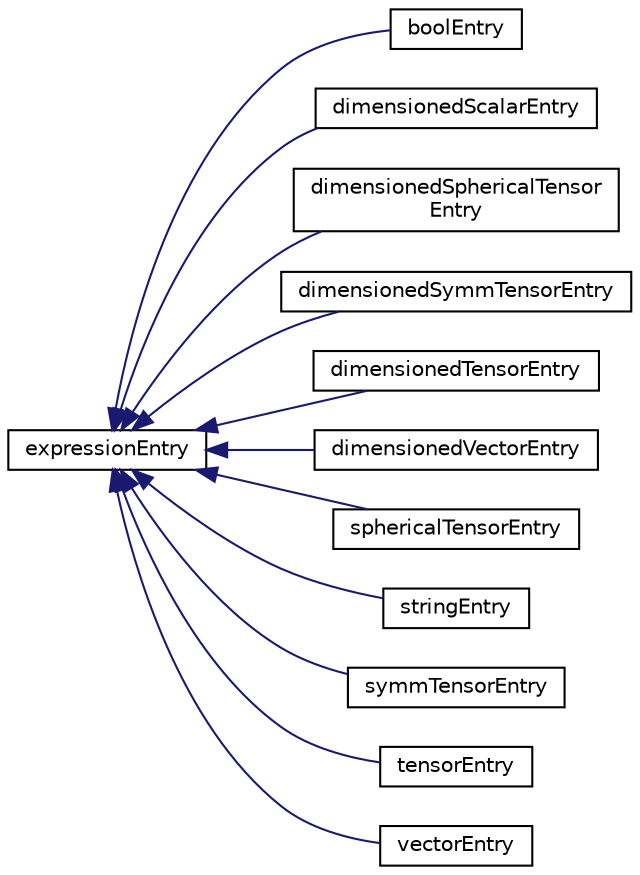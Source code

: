 digraph "Graphical Class Hierarchy"
{
  bgcolor="transparent";
  edge [fontname="Helvetica",fontsize="10",labelfontname="Helvetica",labelfontsize="10"];
  node [fontname="Helvetica",fontsize="10",shape=record];
  rankdir="LR";
  Node1 [label="expressionEntry",height=0.2,width=0.4,color="black",URL="$classFoam_1_1exprTools_1_1expressionEntry.html",tooltip="Convert dictionary entry to a stringified expression. "];
  Node1 -> Node2 [dir="back",color="midnightblue",fontsize="10",style="solid",fontname="Helvetica"];
  Node2 [label="boolEntry",height=0.2,width=0.4,color="black",URL="$structFoam_1_1exprTools_1_1boolEntry.html",tooltip="Expression representation of a bool : (false/true) "];
  Node1 -> Node3 [dir="back",color="midnightblue",fontsize="10",style="solid",fontname="Helvetica"];
  Node3 [label="dimensionedScalarEntry",height=0.2,width=0.4,color="black",URL="$structFoam_1_1exprTools_1_1dimensionedScalarEntry.html",tooltip="Create an expression string from a dimensionedScalar as its value. "];
  Node1 -> Node4 [dir="back",color="midnightblue",fontsize="10",style="solid",fontname="Helvetica"];
  Node4 [label="dimensionedSphericalTensor\lEntry",height=0.2,width=0.4,color="black",URL="$structFoam_1_1exprTools_1_1dimensionedSphericalTensorEntry.html",tooltip="Create an expression string from a dimensionedSphericalTensor as its value. "];
  Node1 -> Node5 [dir="back",color="midnightblue",fontsize="10",style="solid",fontname="Helvetica"];
  Node5 [label="dimensionedSymmTensorEntry",height=0.2,width=0.4,color="black",URL="$structFoam_1_1exprTools_1_1dimensionedSymmTensorEntry.html",tooltip="Create an expression string from a dimensionedSymmTensor as its value. "];
  Node1 -> Node6 [dir="back",color="midnightblue",fontsize="10",style="solid",fontname="Helvetica"];
  Node6 [label="dimensionedTensorEntry",height=0.2,width=0.4,color="black",URL="$structFoam_1_1exprTools_1_1dimensionedTensorEntry.html",tooltip="Create an expression string from a dimensionedTensor as its value. "];
  Node1 -> Node7 [dir="back",color="midnightblue",fontsize="10",style="solid",fontname="Helvetica"];
  Node7 [label="dimensionedVectorEntry",height=0.2,width=0.4,color="black",URL="$structFoam_1_1exprTools_1_1dimensionedVectorEntry.html",tooltip="Create an expression string from a dimensionedVector as its value. "];
  Node1 -> Node8 [dir="back",color="midnightblue",fontsize="10",style="solid",fontname="Helvetica"];
  Node8 [label="sphericalTensorEntry",height=0.2,width=0.4,color="black",URL="$structFoam_1_1exprTools_1_1sphericalTensorEntry.html",tooltip="Create an expression string from a sphericalTensor. "];
  Node1 -> Node9 [dir="back",color="midnightblue",fontsize="10",style="solid",fontname="Helvetica"];
  Node9 [label="stringEntry",height=0.2,width=0.4,color="black",URL="$structFoam_1_1exprTools_1_1stringEntry.html",tooltip="Creates an expression from a string (removing surrounding quotes) "];
  Node1 -> Node10 [dir="back",color="midnightblue",fontsize="10",style="solid",fontname="Helvetica"];
  Node10 [label="symmTensorEntry",height=0.2,width=0.4,color="black",URL="$structFoam_1_1exprTools_1_1symmTensorEntry.html",tooltip="Create an expression string from a symmTensor. "];
  Node1 -> Node11 [dir="back",color="midnightblue",fontsize="10",style="solid",fontname="Helvetica"];
  Node11 [label="tensorEntry",height=0.2,width=0.4,color="black",URL="$structFoam_1_1exprTools_1_1tensorEntry.html",tooltip="Create an expression string from a tensor. "];
  Node1 -> Node12 [dir="back",color="midnightblue",fontsize="10",style="solid",fontname="Helvetica"];
  Node12 [label="vectorEntry",height=0.2,width=0.4,color="black",URL="$structFoam_1_1exprTools_1_1vectorEntry.html",tooltip="Create an expression string from a vector. "];
}
